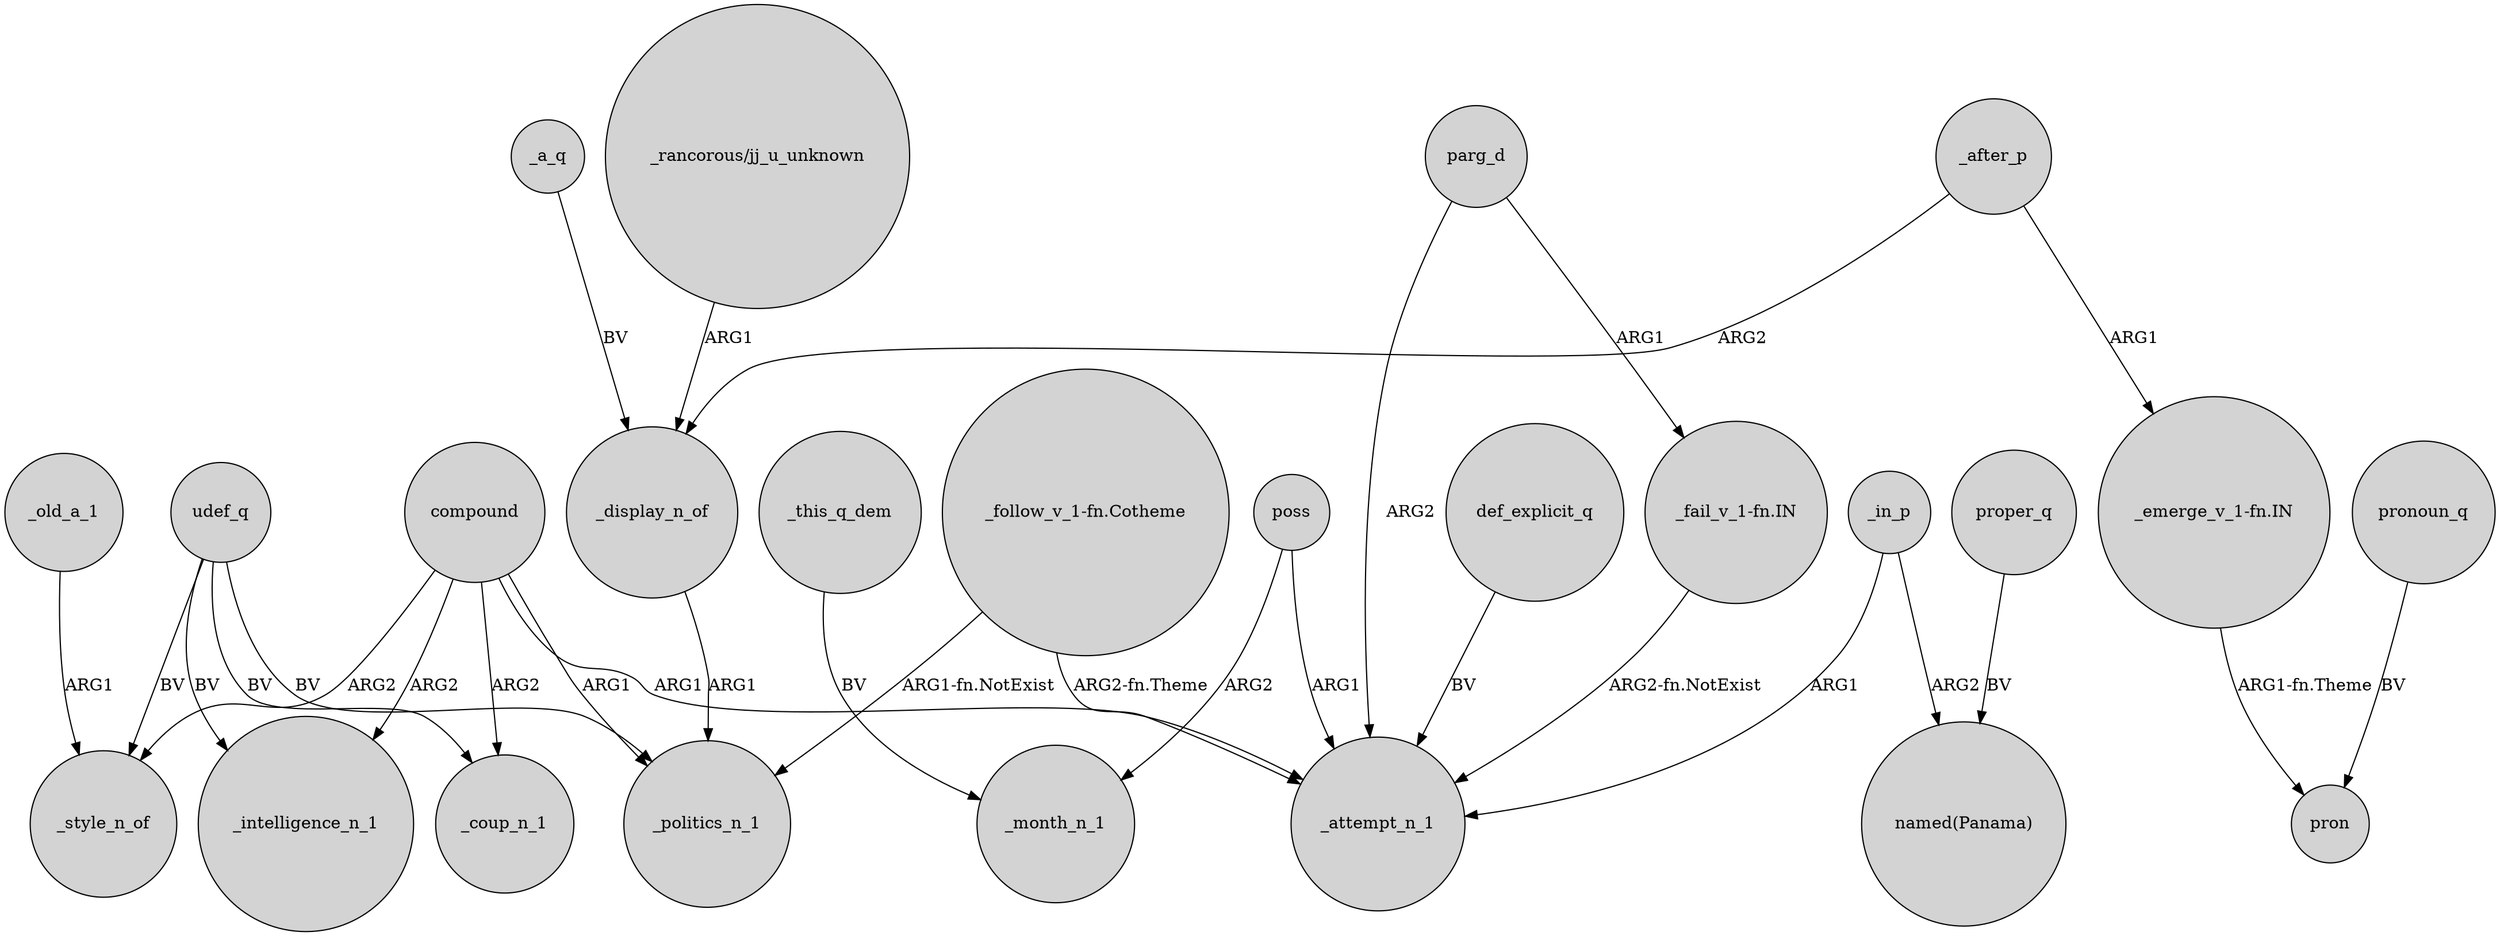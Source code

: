 digraph {
	node [shape=circle style=filled]
	compound -> _style_n_of [label=ARG2]
	compound -> _intelligence_n_1 [label=ARG2]
	poss -> _month_n_1 [label=ARG2]
	"_fail_v_1-fn.IN" -> _attempt_n_1 [label="ARG2-fn.NotExist"]
	_after_p -> "_emerge_v_1-fn.IN" [label=ARG1]
	compound -> _coup_n_1 [label=ARG2]
	compound -> _attempt_n_1 [label=ARG1]
	"_follow_v_1-fn.Cotheme" -> _attempt_n_1 [label="ARG2-fn.Theme"]
	_this_q_dem -> _month_n_1 [label=BV]
	_display_n_of -> _politics_n_1 [label=ARG1]
	compound -> _politics_n_1 [label=ARG1]
	udef_q -> _coup_n_1 [label=BV]
	poss -> _attempt_n_1 [label=ARG1]
	udef_q -> _politics_n_1 [label=BV]
	_a_q -> _display_n_of [label=BV]
	_in_p -> "named(Panama)" [label=ARG2]
	proper_q -> "named(Panama)" [label=BV]
	pronoun_q -> pron [label=BV]
	_old_a_1 -> _style_n_of [label=ARG1]
	"_rancorous/jj_u_unknown" -> _display_n_of [label=ARG1]
	_in_p -> _attempt_n_1 [label=ARG1]
	udef_q -> _intelligence_n_1 [label=BV]
	def_explicit_q -> _attempt_n_1 [label=BV]
	"_follow_v_1-fn.Cotheme" -> _politics_n_1 [label="ARG1-fn.NotExist"]
	"_emerge_v_1-fn.IN" -> pron [label="ARG1-fn.Theme"]
	parg_d -> _attempt_n_1 [label=ARG2]
	udef_q -> _style_n_of [label=BV]
	parg_d -> "_fail_v_1-fn.IN" [label=ARG1]
	_after_p -> _display_n_of [label=ARG2]
}
